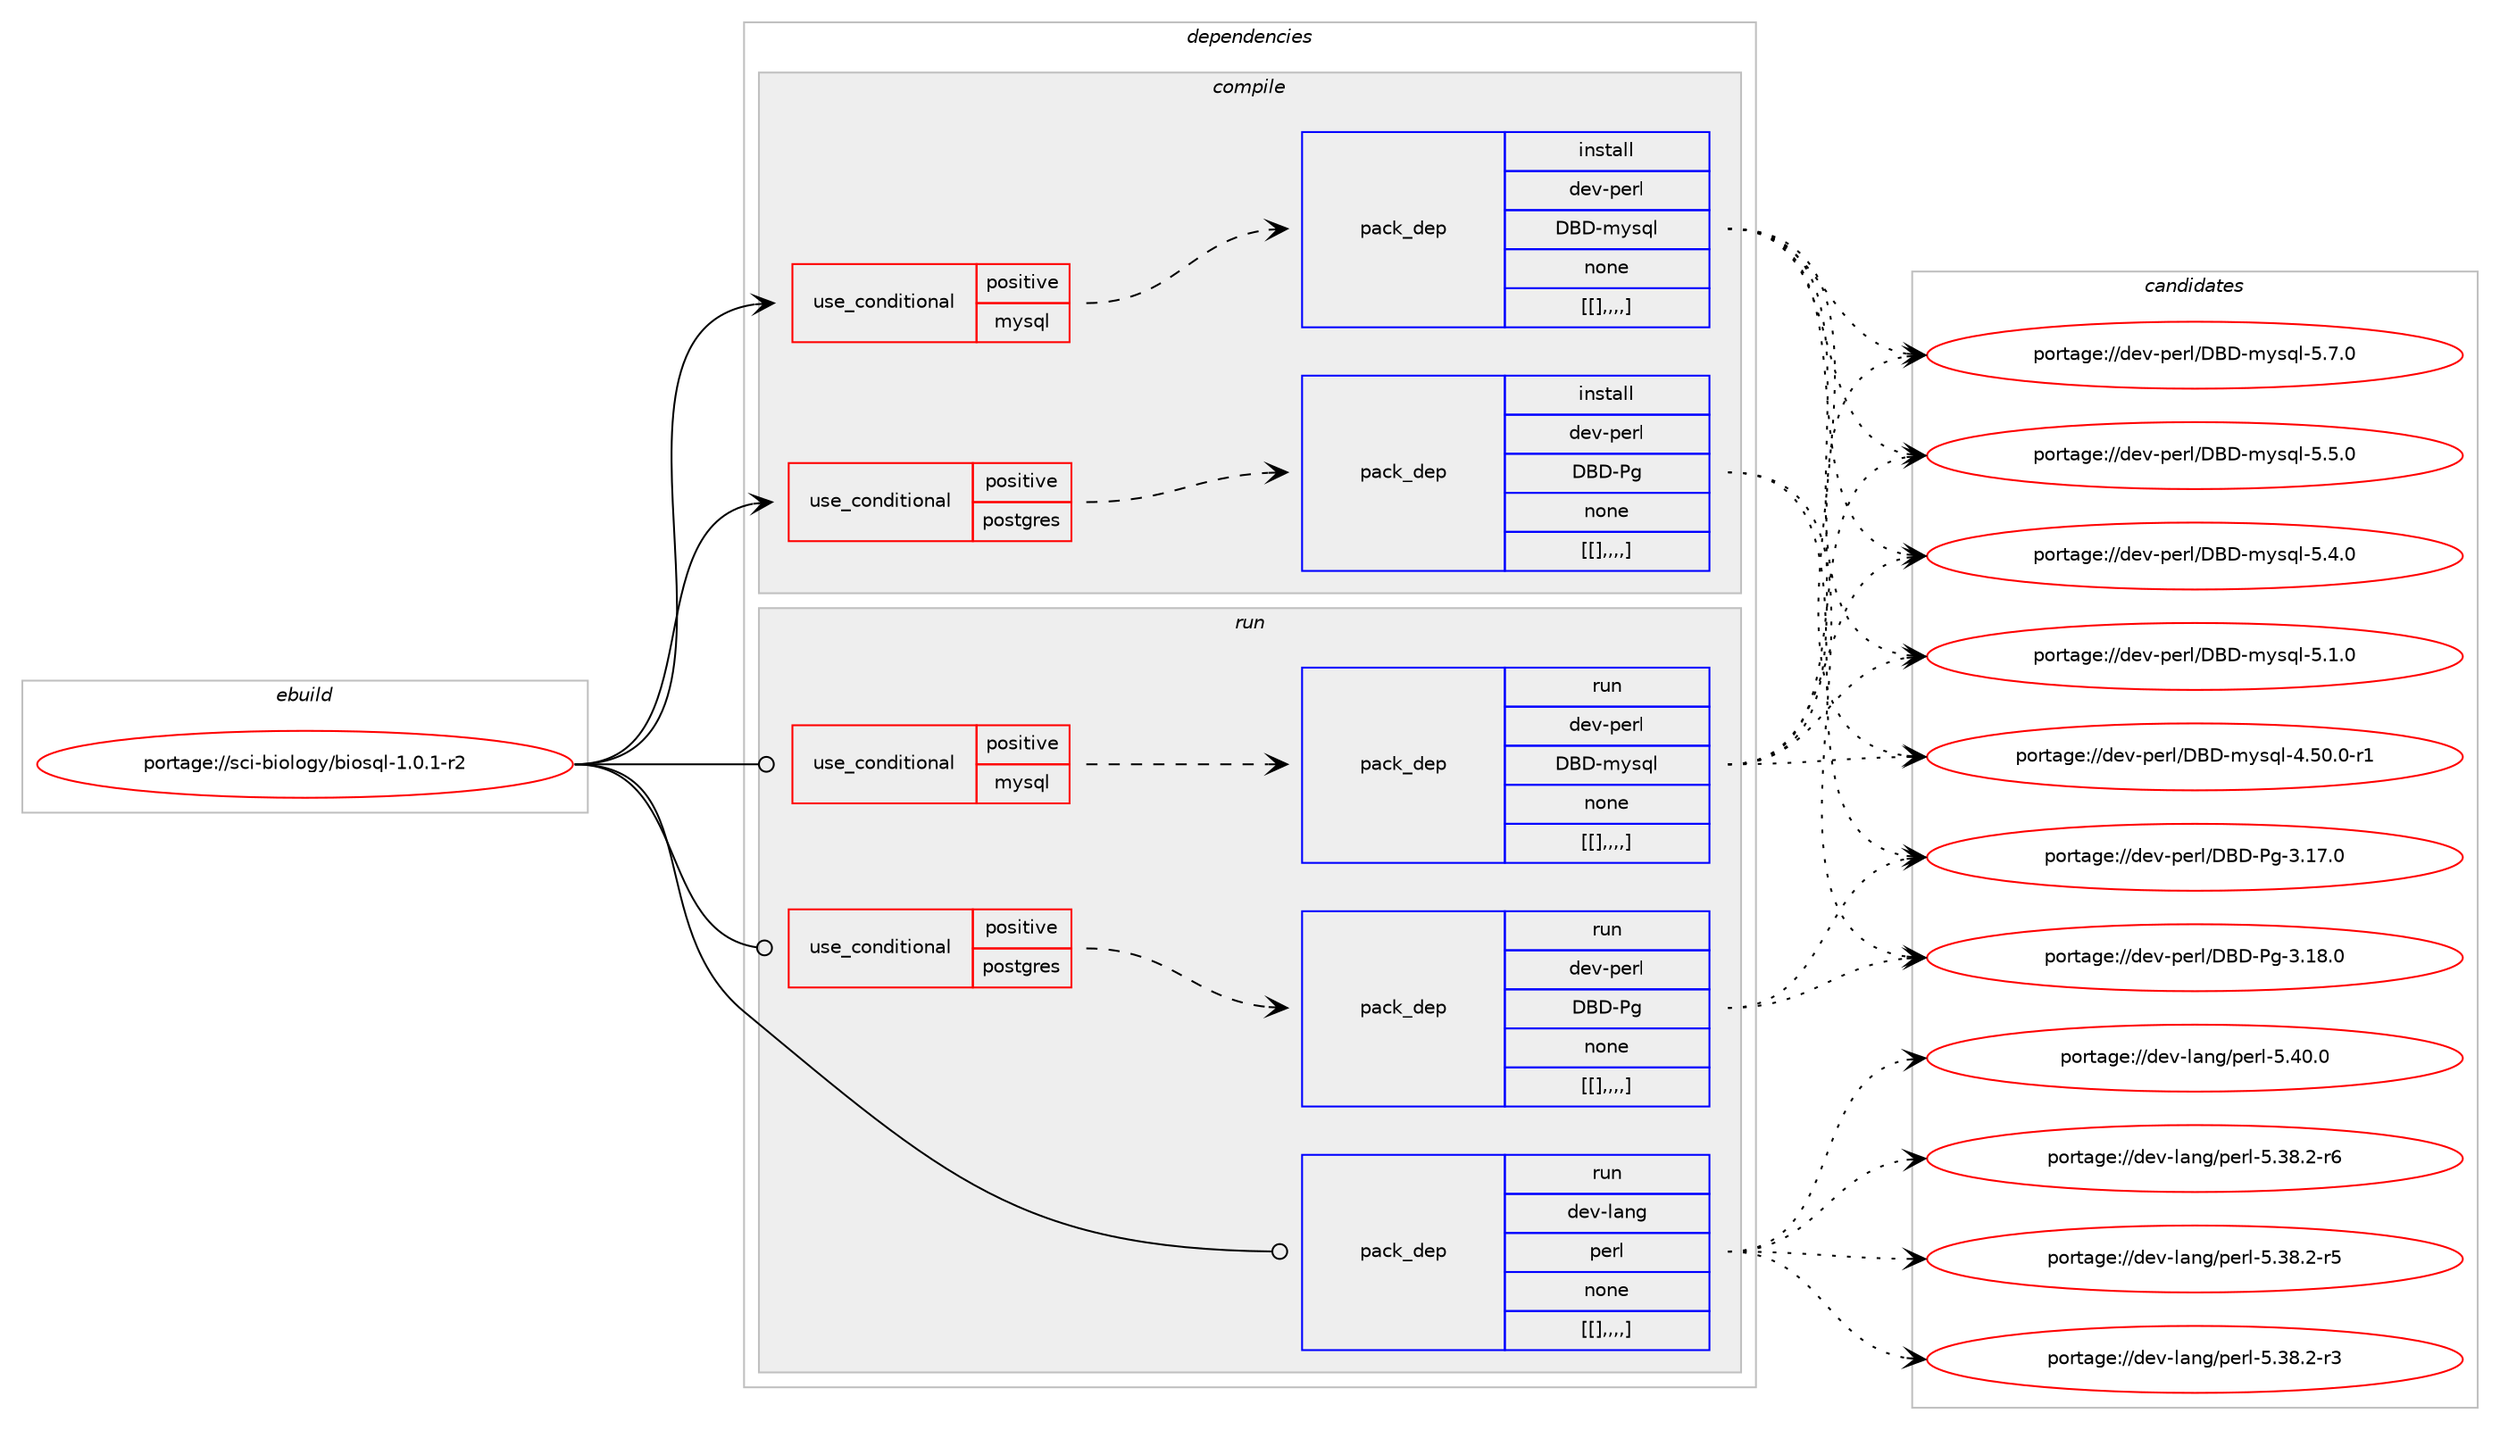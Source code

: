 digraph prolog {

# *************
# Graph options
# *************

newrank=true;
concentrate=true;
compound=true;
graph [rankdir=LR,fontname=Helvetica,fontsize=10,ranksep=1.5];#, ranksep=2.5, nodesep=0.2];
edge  [arrowhead=vee];
node  [fontname=Helvetica,fontsize=10];

# **********
# The ebuild
# **********

subgraph cluster_leftcol {
color=gray;
label=<<i>ebuild</i>>;
id [label="portage://sci-biology/biosql-1.0.1-r2", color=red, width=4, href="../sci-biology/biosql-1.0.1-r2.svg"];
}

# ****************
# The dependencies
# ****************

subgraph cluster_midcol {
color=gray;
label=<<i>dependencies</i>>;
subgraph cluster_compile {
fillcolor="#eeeeee";
style=filled;
label=<<i>compile</i>>;
subgraph cond147 {
dependency591 [label=<<TABLE BORDER="0" CELLBORDER="1" CELLSPACING="0" CELLPADDING="4"><TR><TD ROWSPAN="3" CELLPADDING="10">use_conditional</TD></TR><TR><TD>positive</TD></TR><TR><TD>mysql</TD></TR></TABLE>>, shape=none, color=red];
subgraph pack446 {
dependency593 [label=<<TABLE BORDER="0" CELLBORDER="1" CELLSPACING="0" CELLPADDING="4" WIDTH="220"><TR><TD ROWSPAN="6" CELLPADDING="30">pack_dep</TD></TR><TR><TD WIDTH="110">install</TD></TR><TR><TD>dev-perl</TD></TR><TR><TD>DBD-mysql</TD></TR><TR><TD>none</TD></TR><TR><TD>[[],,,,]</TD></TR></TABLE>>, shape=none, color=blue];
}
dependency591:e -> dependency593:w [weight=20,style="dashed",arrowhead="vee"];
}
id:e -> dependency591:w [weight=20,style="solid",arrowhead="vee"];
subgraph cond149 {
dependency600 [label=<<TABLE BORDER="0" CELLBORDER="1" CELLSPACING="0" CELLPADDING="4"><TR><TD ROWSPAN="3" CELLPADDING="10">use_conditional</TD></TR><TR><TD>positive</TD></TR><TR><TD>postgres</TD></TR></TABLE>>, shape=none, color=red];
subgraph pack454 {
dependency637 [label=<<TABLE BORDER="0" CELLBORDER="1" CELLSPACING="0" CELLPADDING="4" WIDTH="220"><TR><TD ROWSPAN="6" CELLPADDING="30">pack_dep</TD></TR><TR><TD WIDTH="110">install</TD></TR><TR><TD>dev-perl</TD></TR><TR><TD>DBD-Pg</TD></TR><TR><TD>none</TD></TR><TR><TD>[[],,,,]</TD></TR></TABLE>>, shape=none, color=blue];
}
dependency600:e -> dependency637:w [weight=20,style="dashed",arrowhead="vee"];
}
id:e -> dependency600:w [weight=20,style="solid",arrowhead="vee"];
}
subgraph cluster_compileandrun {
fillcolor="#eeeeee";
style=filled;
label=<<i>compile and run</i>>;
}
subgraph cluster_run {
fillcolor="#eeeeee";
style=filled;
label=<<i>run</i>>;
subgraph cond163 {
dependency657 [label=<<TABLE BORDER="0" CELLBORDER="1" CELLSPACING="0" CELLPADDING="4"><TR><TD ROWSPAN="3" CELLPADDING="10">use_conditional</TD></TR><TR><TD>positive</TD></TR><TR><TD>mysql</TD></TR></TABLE>>, shape=none, color=red];
subgraph pack494 {
dependency680 [label=<<TABLE BORDER="0" CELLBORDER="1" CELLSPACING="0" CELLPADDING="4" WIDTH="220"><TR><TD ROWSPAN="6" CELLPADDING="30">pack_dep</TD></TR><TR><TD WIDTH="110">run</TD></TR><TR><TD>dev-perl</TD></TR><TR><TD>DBD-mysql</TD></TR><TR><TD>none</TD></TR><TR><TD>[[],,,,]</TD></TR></TABLE>>, shape=none, color=blue];
}
dependency657:e -> dependency680:w [weight=20,style="dashed",arrowhead="vee"];
}
id:e -> dependency657:w [weight=20,style="solid",arrowhead="odot"];
subgraph cond178 {
dependency690 [label=<<TABLE BORDER="0" CELLBORDER="1" CELLSPACING="0" CELLPADDING="4"><TR><TD ROWSPAN="3" CELLPADDING="10">use_conditional</TD></TR><TR><TD>positive</TD></TR><TR><TD>postgres</TD></TR></TABLE>>, shape=none, color=red];
subgraph pack519 {
dependency707 [label=<<TABLE BORDER="0" CELLBORDER="1" CELLSPACING="0" CELLPADDING="4" WIDTH="220"><TR><TD ROWSPAN="6" CELLPADDING="30">pack_dep</TD></TR><TR><TD WIDTH="110">run</TD></TR><TR><TD>dev-perl</TD></TR><TR><TD>DBD-Pg</TD></TR><TR><TD>none</TD></TR><TR><TD>[[],,,,]</TD></TR></TABLE>>, shape=none, color=blue];
}
dependency690:e -> dependency707:w [weight=20,style="dashed",arrowhead="vee"];
}
id:e -> dependency690:w [weight=20,style="solid",arrowhead="odot"];
subgraph pack524 {
dependency712 [label=<<TABLE BORDER="0" CELLBORDER="1" CELLSPACING="0" CELLPADDING="4" WIDTH="220"><TR><TD ROWSPAN="6" CELLPADDING="30">pack_dep</TD></TR><TR><TD WIDTH="110">run</TD></TR><TR><TD>dev-lang</TD></TR><TR><TD>perl</TD></TR><TR><TD>none</TD></TR><TR><TD>[[],,,,]</TD></TR></TABLE>>, shape=none, color=blue];
}
id:e -> dependency712:w [weight=20,style="solid",arrowhead="odot"];
}
}

# **************
# The candidates
# **************

subgraph cluster_choices {
rank=same;
color=gray;
label=<<i>candidates</i>>;

subgraph choice386 {
color=black;
nodesep=1;
choice100101118451121011141084768666845109121115113108455346554648 [label="portage://dev-perl/DBD-mysql-5.7.0", color=red, width=4,href="../dev-perl/DBD-mysql-5.7.0.svg"];
choice100101118451121011141084768666845109121115113108455346534648 [label="portage://dev-perl/DBD-mysql-5.5.0", color=red, width=4,href="../dev-perl/DBD-mysql-5.5.0.svg"];
choice100101118451121011141084768666845109121115113108455346524648 [label="portage://dev-perl/DBD-mysql-5.4.0", color=red, width=4,href="../dev-perl/DBD-mysql-5.4.0.svg"];
choice100101118451121011141084768666845109121115113108455346494648 [label="portage://dev-perl/DBD-mysql-5.1.0", color=red, width=4,href="../dev-perl/DBD-mysql-5.1.0.svg"];
choice100101118451121011141084768666845109121115113108455246534846484511449 [label="portage://dev-perl/DBD-mysql-4.50.0-r1", color=red, width=4,href="../dev-perl/DBD-mysql-4.50.0-r1.svg"];
dependency593:e -> choice100101118451121011141084768666845109121115113108455346554648:w [style=dotted,weight="100"];
dependency593:e -> choice100101118451121011141084768666845109121115113108455346534648:w [style=dotted,weight="100"];
dependency593:e -> choice100101118451121011141084768666845109121115113108455346524648:w [style=dotted,weight="100"];
dependency593:e -> choice100101118451121011141084768666845109121115113108455346494648:w [style=dotted,weight="100"];
dependency593:e -> choice100101118451121011141084768666845109121115113108455246534846484511449:w [style=dotted,weight="100"];
}
subgraph choice399 {
color=black;
nodesep=1;
choice1001011184511210111410847686668458010345514649564648 [label="portage://dev-perl/DBD-Pg-3.18.0", color=red, width=4,href="../dev-perl/DBD-Pg-3.18.0.svg"];
choice1001011184511210111410847686668458010345514649554648 [label="portage://dev-perl/DBD-Pg-3.17.0", color=red, width=4,href="../dev-perl/DBD-Pg-3.17.0.svg"];
dependency637:e -> choice1001011184511210111410847686668458010345514649564648:w [style=dotted,weight="100"];
dependency637:e -> choice1001011184511210111410847686668458010345514649554648:w [style=dotted,weight="100"];
}
subgraph choice403 {
color=black;
nodesep=1;
choice100101118451121011141084768666845109121115113108455346554648 [label="portage://dev-perl/DBD-mysql-5.7.0", color=red, width=4,href="../dev-perl/DBD-mysql-5.7.0.svg"];
choice100101118451121011141084768666845109121115113108455346534648 [label="portage://dev-perl/DBD-mysql-5.5.0", color=red, width=4,href="../dev-perl/DBD-mysql-5.5.0.svg"];
choice100101118451121011141084768666845109121115113108455346524648 [label="portage://dev-perl/DBD-mysql-5.4.0", color=red, width=4,href="../dev-perl/DBD-mysql-5.4.0.svg"];
choice100101118451121011141084768666845109121115113108455346494648 [label="portage://dev-perl/DBD-mysql-5.1.0", color=red, width=4,href="../dev-perl/DBD-mysql-5.1.0.svg"];
choice100101118451121011141084768666845109121115113108455246534846484511449 [label="portage://dev-perl/DBD-mysql-4.50.0-r1", color=red, width=4,href="../dev-perl/DBD-mysql-4.50.0-r1.svg"];
dependency680:e -> choice100101118451121011141084768666845109121115113108455346554648:w [style=dotted,weight="100"];
dependency680:e -> choice100101118451121011141084768666845109121115113108455346534648:w [style=dotted,weight="100"];
dependency680:e -> choice100101118451121011141084768666845109121115113108455346524648:w [style=dotted,weight="100"];
dependency680:e -> choice100101118451121011141084768666845109121115113108455346494648:w [style=dotted,weight="100"];
dependency680:e -> choice100101118451121011141084768666845109121115113108455246534846484511449:w [style=dotted,weight="100"];
}
subgraph choice412 {
color=black;
nodesep=1;
choice1001011184511210111410847686668458010345514649564648 [label="portage://dev-perl/DBD-Pg-3.18.0", color=red, width=4,href="../dev-perl/DBD-Pg-3.18.0.svg"];
choice1001011184511210111410847686668458010345514649554648 [label="portage://dev-perl/DBD-Pg-3.17.0", color=red, width=4,href="../dev-perl/DBD-Pg-3.17.0.svg"];
dependency707:e -> choice1001011184511210111410847686668458010345514649564648:w [style=dotted,weight="100"];
dependency707:e -> choice1001011184511210111410847686668458010345514649554648:w [style=dotted,weight="100"];
}
subgraph choice419 {
color=black;
nodesep=1;
choice10010111845108971101034711210111410845534652484648 [label="portage://dev-lang/perl-5.40.0", color=red, width=4,href="../dev-lang/perl-5.40.0.svg"];
choice100101118451089711010347112101114108455346515646504511454 [label="portage://dev-lang/perl-5.38.2-r6", color=red, width=4,href="../dev-lang/perl-5.38.2-r6.svg"];
choice100101118451089711010347112101114108455346515646504511453 [label="portage://dev-lang/perl-5.38.2-r5", color=red, width=4,href="../dev-lang/perl-5.38.2-r5.svg"];
choice100101118451089711010347112101114108455346515646504511451 [label="portage://dev-lang/perl-5.38.2-r3", color=red, width=4,href="../dev-lang/perl-5.38.2-r3.svg"];
dependency712:e -> choice10010111845108971101034711210111410845534652484648:w [style=dotted,weight="100"];
dependency712:e -> choice100101118451089711010347112101114108455346515646504511454:w [style=dotted,weight="100"];
dependency712:e -> choice100101118451089711010347112101114108455346515646504511453:w [style=dotted,weight="100"];
dependency712:e -> choice100101118451089711010347112101114108455346515646504511451:w [style=dotted,weight="100"];
}
}

}
